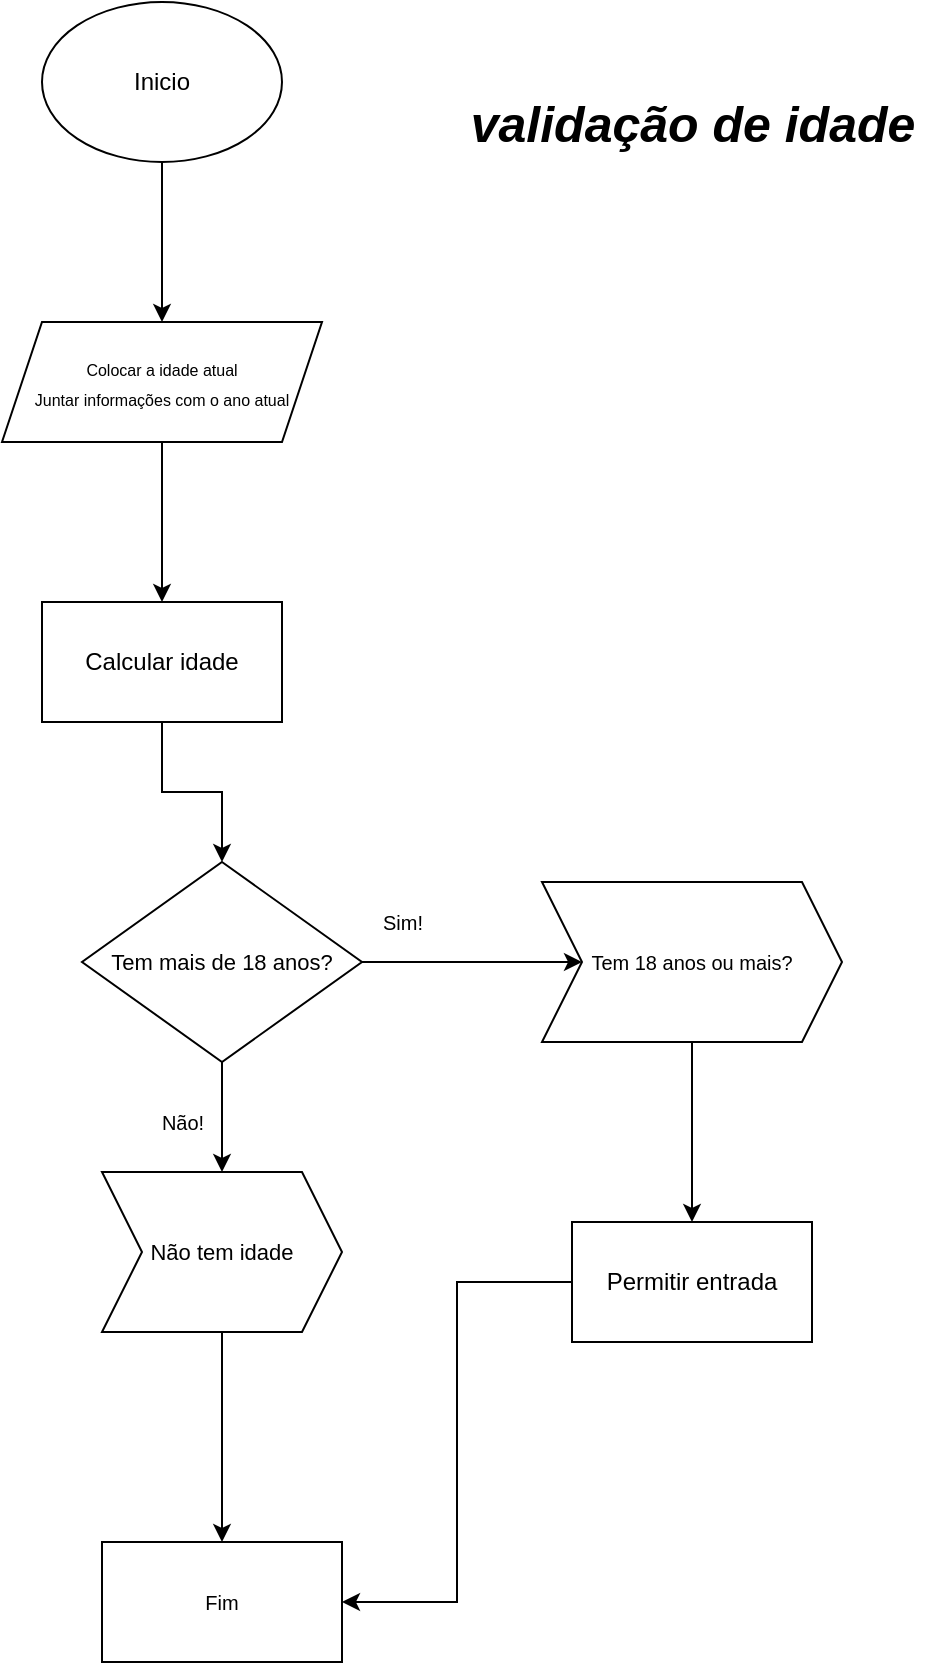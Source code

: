 <mxfile version="17.4.4" type="browser"><diagram id="qMrVpJAvTsNFxoRN_jHR" name="Page-1"><mxGraphModel dx="744" dy="393" grid="1" gridSize="10" guides="1" tooltips="1" connect="1" arrows="1" fold="1" page="1" pageScale="1" pageWidth="827" pageHeight="1169" math="0" shadow="0"><root><mxCell id="0"/><mxCell id="1" parent="0"/><mxCell id="BR64CfGsPzmW95rtsaWk-1" value="Inicio" style="ellipse;whiteSpace=wrap;html=1;" parent="1" vertex="1"><mxGeometry x="100" width="120" height="80" as="geometry"/></mxCell><mxCell id="BR64CfGsPzmW95rtsaWk-2" value="" style="endArrow=classic;html=1;rounded=0;exitX=0.5;exitY=1;exitDx=0;exitDy=0;" parent="1" source="BR64CfGsPzmW95rtsaWk-1" edge="1"><mxGeometry width="50" height="50" relative="1" as="geometry"><mxPoint x="360" y="230" as="sourcePoint"/><mxPoint x="160" y="160" as="targetPoint"/></mxGeometry></mxCell><mxCell id="BR64CfGsPzmW95rtsaWk-5" value="" style="edgeStyle=orthogonalEdgeStyle;rounded=0;orthogonalLoop=1;jettySize=auto;html=1;fontSize=8;" parent="1" source="BR64CfGsPzmW95rtsaWk-3" target="BR64CfGsPzmW95rtsaWk-4" edge="1"><mxGeometry relative="1" as="geometry"/></mxCell><mxCell id="BR64CfGsPzmW95rtsaWk-3" value="&lt;font style=&quot;font-size: 8px&quot;&gt;&lt;font style=&quot;font-size: 8px&quot;&gt;Colocar a idade atual&lt;br&gt;Juntar informações com o ano atua&lt;/font&gt;l&lt;/font&gt;" style="shape=parallelogram;perimeter=parallelogramPerimeter;whiteSpace=wrap;html=1;fixedSize=1;" parent="1" vertex="1"><mxGeometry x="80" y="160" width="160" height="60" as="geometry"/></mxCell><mxCell id="BR64CfGsPzmW95rtsaWk-7" value="" style="edgeStyle=orthogonalEdgeStyle;rounded=0;orthogonalLoop=1;jettySize=auto;html=1;fontSize=8;" parent="1" source="BR64CfGsPzmW95rtsaWk-4" target="BR64CfGsPzmW95rtsaWk-6" edge="1"><mxGeometry relative="1" as="geometry"/></mxCell><mxCell id="BR64CfGsPzmW95rtsaWk-4" value="Calcular idade" style="whiteSpace=wrap;html=1;" parent="1" vertex="1"><mxGeometry x="100" y="300" width="120" height="60" as="geometry"/></mxCell><mxCell id="BR64CfGsPzmW95rtsaWk-9" value="" style="edgeStyle=orthogonalEdgeStyle;rounded=0;orthogonalLoop=1;jettySize=auto;html=1;fontSize=11;" parent="1" source="BR64CfGsPzmW95rtsaWk-6" target="BR64CfGsPzmW95rtsaWk-8" edge="1"><mxGeometry relative="1" as="geometry"/></mxCell><mxCell id="BR64CfGsPzmW95rtsaWk-11" value="" style="edgeStyle=orthogonalEdgeStyle;rounded=0;orthogonalLoop=1;jettySize=auto;html=1;fontSize=11;" parent="1" source="BR64CfGsPzmW95rtsaWk-6" target="BR64CfGsPzmW95rtsaWk-10" edge="1"><mxGeometry relative="1" as="geometry"/></mxCell><mxCell id="BR64CfGsPzmW95rtsaWk-6" value="&lt;font style=&quot;font-size: 11px&quot;&gt;Tem mais de 18 anos?&lt;/font&gt;" style="rhombus;whiteSpace=wrap;html=1;" parent="1" vertex="1"><mxGeometry x="120" y="430" width="140" height="100" as="geometry"/></mxCell><mxCell id="BR64CfGsPzmW95rtsaWk-13" value="" style="edgeStyle=orthogonalEdgeStyle;rounded=0;orthogonalLoop=1;jettySize=auto;html=1;fontSize=10;" parent="1" source="BR64CfGsPzmW95rtsaWk-8" target="BR64CfGsPzmW95rtsaWk-19" edge="1"><mxGeometry relative="1" as="geometry"><mxPoint x="190" y="755" as="targetPoint"/></mxGeometry></mxCell><mxCell id="BR64CfGsPzmW95rtsaWk-8" value="&lt;font style=&quot;font-size: 11px&quot;&gt;Não tem idade&lt;/font&gt;" style="shape=step;perimeter=stepPerimeter;whiteSpace=wrap;html=1;fixedSize=1;" parent="1" vertex="1"><mxGeometry x="130" y="585" width="120" height="80" as="geometry"/></mxCell><mxCell id="BR64CfGsPzmW95rtsaWk-15" value="" style="edgeStyle=orthogonalEdgeStyle;rounded=0;orthogonalLoop=1;jettySize=auto;html=1;fontSize=10;" parent="1" source="BR64CfGsPzmW95rtsaWk-10" target="BR64CfGsPzmW95rtsaWk-14" edge="1"><mxGeometry relative="1" as="geometry"/></mxCell><mxCell id="BR64CfGsPzmW95rtsaWk-10" value="&lt;font style=&quot;font-size: 10px&quot;&gt;Tem 18 anos ou mais?&lt;/font&gt;" style="shape=step;perimeter=stepPerimeter;whiteSpace=wrap;html=1;fixedSize=1;" parent="1" vertex="1"><mxGeometry x="350" y="440" width="150" height="80" as="geometry"/></mxCell><mxCell id="BR64CfGsPzmW95rtsaWk-16" style="edgeStyle=orthogonalEdgeStyle;rounded=0;orthogonalLoop=1;jettySize=auto;html=1;entryX=1;entryY=0.5;entryDx=0;entryDy=0;fontSize=10;" parent="1" source="BR64CfGsPzmW95rtsaWk-14" target="BR64CfGsPzmW95rtsaWk-19" edge="1"><mxGeometry relative="1" as="geometry"><mxPoint x="250" y="800" as="targetPoint"/></mxGeometry></mxCell><mxCell id="BR64CfGsPzmW95rtsaWk-14" value="Permitir entrada" style="whiteSpace=wrap;html=1;" parent="1" vertex="1"><mxGeometry x="365" y="610" width="120" height="60" as="geometry"/></mxCell><mxCell id="BR64CfGsPzmW95rtsaWk-17" value="Sim!" style="text;html=1;align=center;verticalAlign=middle;resizable=0;points=[];autosize=1;strokeColor=none;fillColor=none;fontSize=10;" parent="1" vertex="1"><mxGeometry x="260" y="450" width="40" height="20" as="geometry"/></mxCell><mxCell id="BR64CfGsPzmW95rtsaWk-18" value="Não!" style="text;html=1;align=center;verticalAlign=middle;resizable=0;points=[];autosize=1;strokeColor=none;fillColor=none;fontSize=10;" parent="1" vertex="1"><mxGeometry x="150" y="550" width="40" height="20" as="geometry"/></mxCell><mxCell id="BR64CfGsPzmW95rtsaWk-19" value="Fim" style="rounded=0;whiteSpace=wrap;html=1;fontSize=10;" parent="1" vertex="1"><mxGeometry x="130" y="770" width="120" height="60" as="geometry"/></mxCell><mxCell id="BR64CfGsPzmW95rtsaWk-20" value="&lt;b style=&quot;font-size: 25px;&quot;&gt;&lt;i style=&quot;font-size: 25px;&quot;&gt;&lt;font style=&quot;font-size: 25px;&quot;&gt;validação de idade&lt;/font&gt;&lt;/i&gt;&lt;/b&gt;" style="text;html=1;align=center;verticalAlign=middle;resizable=0;points=[];autosize=1;strokeColor=none;fillColor=none;fontSize=25;" parent="1" vertex="1"><mxGeometry x="305" y="40" width="240" height="40" as="geometry"/></mxCell></root></mxGraphModel></diagram></mxfile>